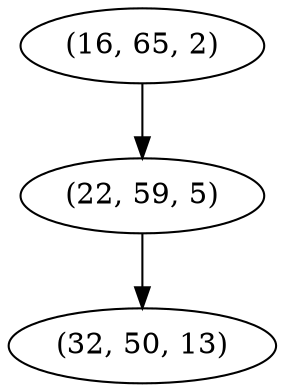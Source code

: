 digraph tree {
    "(16, 65, 2)";
    "(22, 59, 5)";
    "(32, 50, 13)";
    "(16, 65, 2)" -> "(22, 59, 5)";
    "(22, 59, 5)" -> "(32, 50, 13)";
}
